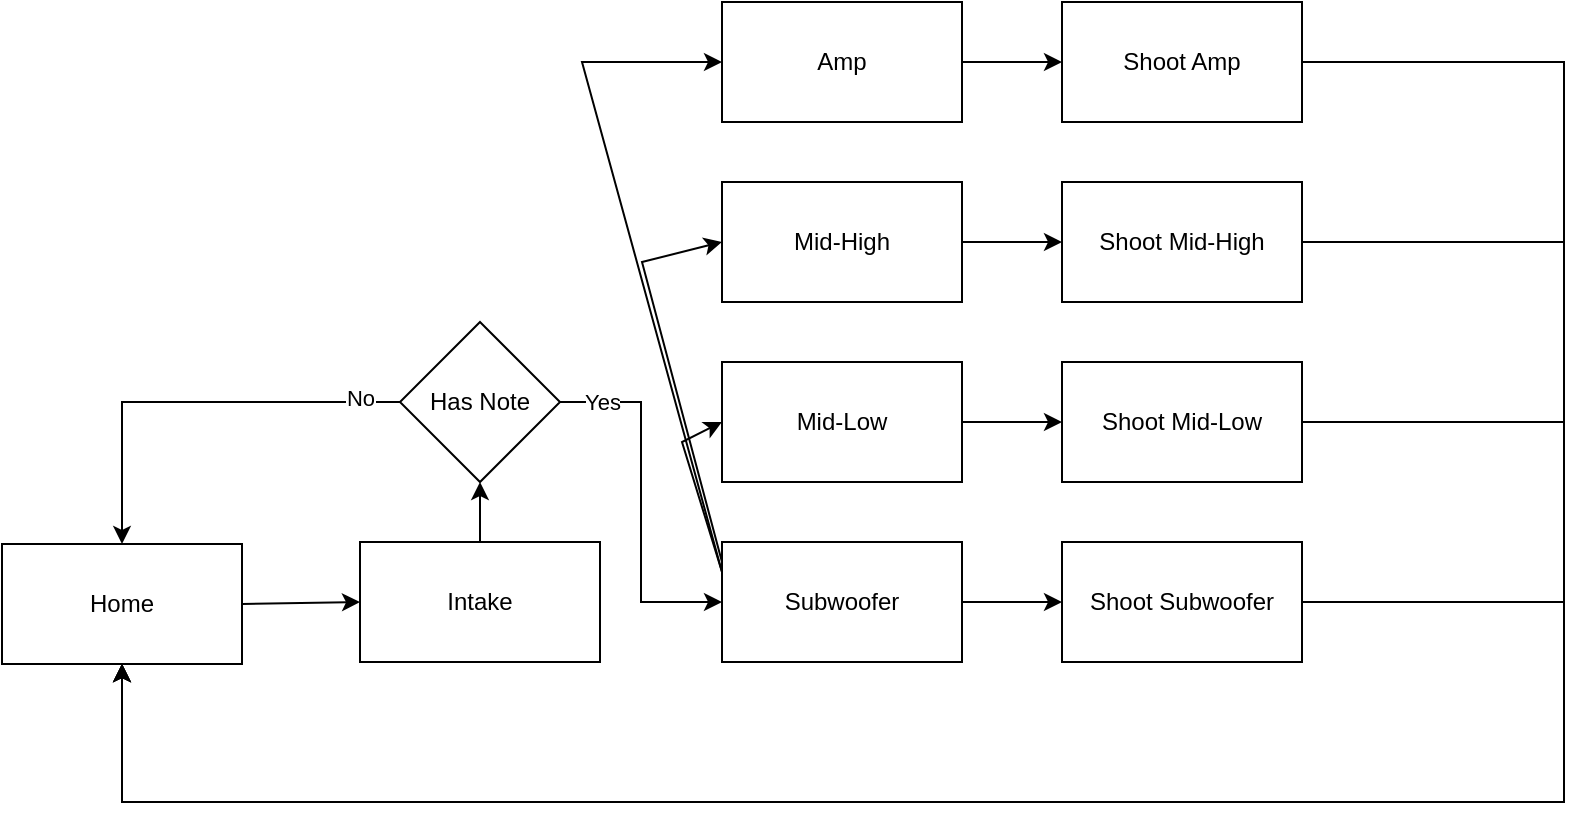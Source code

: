 <mxfile version="28.1.0">
  <diagram name="Page-1" id="zYVnt6KPceBAITwr_Y2t">
    <mxGraphModel dx="1042" dy="535" grid="1" gridSize="10" guides="1" tooltips="1" connect="1" arrows="1" fold="1" page="1" pageScale="1" pageWidth="850" pageHeight="1100" math="0" shadow="0">
      <root>
        <mxCell id="0" />
        <mxCell id="1" parent="0" />
        <mxCell id="dPG3s_r1Ieh7JRKwjJLs-1" value="Home" style="rounded=0;whiteSpace=wrap;html=1;" parent="1" vertex="1">
          <mxGeometry x="20" y="431" width="120" height="60" as="geometry" />
        </mxCell>
        <mxCell id="dPG3s_r1Ieh7JRKwjJLs-2" value="" style="endArrow=classic;html=1;rounded=0;exitX=1;exitY=0.5;exitDx=0;exitDy=0;entryX=0;entryY=0.5;entryDx=0;entryDy=0;" parent="1" source="dPG3s_r1Ieh7JRKwjJLs-1" target="dPG3s_r1Ieh7JRKwjJLs-3" edge="1">
          <mxGeometry width="50" height="50" relative="1" as="geometry">
            <mxPoint x="170" y="480" as="sourcePoint" />
            <mxPoint x="220" y="430" as="targetPoint" />
          </mxGeometry>
        </mxCell>
        <mxCell id="ooY81i_bVrjXjNpX_vrd-2" style="edgeStyle=orthogonalEdgeStyle;rounded=0;orthogonalLoop=1;jettySize=auto;html=1;" edge="1" parent="1" source="dPG3s_r1Ieh7JRKwjJLs-3" target="ooY81i_bVrjXjNpX_vrd-1">
          <mxGeometry relative="1" as="geometry" />
        </mxCell>
        <mxCell id="dPG3s_r1Ieh7JRKwjJLs-3" value="Intake" style="rounded=0;whiteSpace=wrap;html=1;" parent="1" vertex="1">
          <mxGeometry x="199" y="430" width="120" height="60" as="geometry" />
        </mxCell>
        <mxCell id="dPG3s_r1Ieh7JRKwjJLs-24" style="edgeStyle=orthogonalEdgeStyle;rounded=0;orthogonalLoop=1;jettySize=auto;html=1;exitX=1;exitY=0.5;exitDx=0;exitDy=0;entryX=0;entryY=0.5;entryDx=0;entryDy=0;" parent="1" source="dPG3s_r1Ieh7JRKwjJLs-4" target="dPG3s_r1Ieh7JRKwjJLs-19" edge="1">
          <mxGeometry relative="1" as="geometry" />
        </mxCell>
        <mxCell id="dPG3s_r1Ieh7JRKwjJLs-4" value="Amp" style="rounded=0;whiteSpace=wrap;html=1;" parent="1" vertex="1">
          <mxGeometry x="380" y="160" width="120" height="60" as="geometry" />
        </mxCell>
        <mxCell id="dPG3s_r1Ieh7JRKwjJLs-27" style="edgeStyle=orthogonalEdgeStyle;rounded=0;orthogonalLoop=1;jettySize=auto;html=1;exitX=1;exitY=0.5;exitDx=0;exitDy=0;entryX=0;entryY=0.5;entryDx=0;entryDy=0;" parent="1" source="dPG3s_r1Ieh7JRKwjJLs-5" target="dPG3s_r1Ieh7JRKwjJLs-23" edge="1">
          <mxGeometry relative="1" as="geometry" />
        </mxCell>
        <mxCell id="dPG3s_r1Ieh7JRKwjJLs-5" value="Subwoofer" style="rounded=0;whiteSpace=wrap;html=1;" parent="1" vertex="1">
          <mxGeometry x="380" y="430" width="120" height="60" as="geometry" />
        </mxCell>
        <mxCell id="dPG3s_r1Ieh7JRKwjJLs-9" value="" style="endArrow=classic;html=1;rounded=0;exitX=0;exitY=0.25;exitDx=0;exitDy=0;entryX=0;entryY=0.5;entryDx=0;entryDy=0;" parent="1" source="dPG3s_r1Ieh7JRKwjJLs-5" target="dPG3s_r1Ieh7JRKwjJLs-4" edge="1">
          <mxGeometry width="50" height="50" relative="1" as="geometry">
            <mxPoint x="450" y="300" as="sourcePoint" />
            <mxPoint x="500" y="250" as="targetPoint" />
            <Array as="points">
              <mxPoint x="310" y="190" />
            </Array>
          </mxGeometry>
        </mxCell>
        <mxCell id="dPG3s_r1Ieh7JRKwjJLs-25" style="edgeStyle=orthogonalEdgeStyle;rounded=0;orthogonalLoop=1;jettySize=auto;html=1;exitX=1;exitY=0.5;exitDx=0;exitDy=0;entryX=0;entryY=0.5;entryDx=0;entryDy=0;" parent="1" source="dPG3s_r1Ieh7JRKwjJLs-10" target="dPG3s_r1Ieh7JRKwjJLs-20" edge="1">
          <mxGeometry relative="1" as="geometry" />
        </mxCell>
        <mxCell id="dPG3s_r1Ieh7JRKwjJLs-10" value="&lt;div&gt;Mid-High&lt;/div&gt;" style="rounded=0;whiteSpace=wrap;html=1;" parent="1" vertex="1">
          <mxGeometry x="380" y="250" width="120" height="60" as="geometry" />
        </mxCell>
        <mxCell id="dPG3s_r1Ieh7JRKwjJLs-26" style="edgeStyle=orthogonalEdgeStyle;rounded=0;orthogonalLoop=1;jettySize=auto;html=1;exitX=1;exitY=0.5;exitDx=0;exitDy=0;entryX=0;entryY=0.5;entryDx=0;entryDy=0;" parent="1" source="dPG3s_r1Ieh7JRKwjJLs-12" target="dPG3s_r1Ieh7JRKwjJLs-22" edge="1">
          <mxGeometry relative="1" as="geometry" />
        </mxCell>
        <mxCell id="dPG3s_r1Ieh7JRKwjJLs-12" value="Mid-Low" style="rounded=0;whiteSpace=wrap;html=1;" parent="1" vertex="1">
          <mxGeometry x="380" y="340" width="120" height="60" as="geometry" />
        </mxCell>
        <mxCell id="dPG3s_r1Ieh7JRKwjJLs-13" value="" style="endArrow=classic;html=1;rounded=0;entryX=0;entryY=0.5;entryDx=0;entryDy=0;" parent="1" target="dPG3s_r1Ieh7JRKwjJLs-10" edge="1">
          <mxGeometry width="50" height="50" relative="1" as="geometry">
            <mxPoint x="380" y="440" as="sourcePoint" />
            <mxPoint x="360" y="250" as="targetPoint" />
            <Array as="points">
              <mxPoint x="340" y="290" />
            </Array>
          </mxGeometry>
        </mxCell>
        <mxCell id="dPG3s_r1Ieh7JRKwjJLs-14" value="" style="endArrow=classic;html=1;rounded=0;exitX=0;exitY=0.25;exitDx=0;exitDy=0;entryX=0;entryY=0.5;entryDx=0;entryDy=0;" parent="1" source="dPG3s_r1Ieh7JRKwjJLs-5" target="dPG3s_r1Ieh7JRKwjJLs-12" edge="1">
          <mxGeometry width="50" height="50" relative="1" as="geometry">
            <mxPoint x="260" y="290" as="sourcePoint" />
            <mxPoint x="310" y="240" as="targetPoint" />
            <Array as="points">
              <mxPoint x="360" y="380" />
            </Array>
          </mxGeometry>
        </mxCell>
        <mxCell id="dPG3s_r1Ieh7JRKwjJLs-28" style="edgeStyle=orthogonalEdgeStyle;rounded=0;orthogonalLoop=1;jettySize=auto;html=1;exitX=1;exitY=0.5;exitDx=0;exitDy=0;entryX=0.5;entryY=1;entryDx=0;entryDy=0;" parent="1" source="dPG3s_r1Ieh7JRKwjJLs-19" target="dPG3s_r1Ieh7JRKwjJLs-1" edge="1">
          <mxGeometry relative="1" as="geometry">
            <mxPoint x="70" y="560" as="targetPoint" />
            <Array as="points">
              <mxPoint x="801" y="190" />
              <mxPoint x="801" y="560" />
              <mxPoint x="80" y="560" />
            </Array>
          </mxGeometry>
        </mxCell>
        <mxCell id="dPG3s_r1Ieh7JRKwjJLs-19" value="&lt;div&gt;Shoot Amp&lt;/div&gt;" style="rounded=0;whiteSpace=wrap;html=1;" parent="1" vertex="1">
          <mxGeometry x="550" y="160" width="120" height="60" as="geometry" />
        </mxCell>
        <mxCell id="dPG3s_r1Ieh7JRKwjJLs-29" style="edgeStyle=orthogonalEdgeStyle;rounded=0;orthogonalLoop=1;jettySize=auto;html=1;exitX=1;exitY=0.5;exitDx=0;exitDy=0;entryX=0.5;entryY=1;entryDx=0;entryDy=0;" parent="1" source="dPG3s_r1Ieh7JRKwjJLs-20" target="dPG3s_r1Ieh7JRKwjJLs-1" edge="1">
          <mxGeometry relative="1" as="geometry">
            <mxPoint x="80" y="560" as="targetPoint" />
            <Array as="points">
              <mxPoint x="801" y="280" />
              <mxPoint x="801" y="560" />
              <mxPoint x="80" y="560" />
            </Array>
          </mxGeometry>
        </mxCell>
        <mxCell id="dPG3s_r1Ieh7JRKwjJLs-20" value="&lt;div&gt;Shoot Mid-High&lt;/div&gt;" style="rounded=0;whiteSpace=wrap;html=1;" parent="1" vertex="1">
          <mxGeometry x="550" y="250" width="120" height="60" as="geometry" />
        </mxCell>
        <mxCell id="dPG3s_r1Ieh7JRKwjJLs-30" style="edgeStyle=orthogonalEdgeStyle;rounded=0;orthogonalLoop=1;jettySize=auto;html=1;exitX=1;exitY=0.5;exitDx=0;exitDy=0;entryX=0.5;entryY=1;entryDx=0;entryDy=0;" parent="1" source="dPG3s_r1Ieh7JRKwjJLs-22" target="dPG3s_r1Ieh7JRKwjJLs-1" edge="1">
          <mxGeometry relative="1" as="geometry">
            <mxPoint x="80" y="500" as="targetPoint" />
            <Array as="points">
              <mxPoint x="801" y="370" />
              <mxPoint x="801" y="560" />
              <mxPoint x="80" y="560" />
            </Array>
          </mxGeometry>
        </mxCell>
        <mxCell id="dPG3s_r1Ieh7JRKwjJLs-22" value="&lt;div&gt;Shoot Mid-Low&lt;/div&gt;" style="rounded=0;whiteSpace=wrap;html=1;" parent="1" vertex="1">
          <mxGeometry x="550" y="340" width="120" height="60" as="geometry" />
        </mxCell>
        <mxCell id="dPG3s_r1Ieh7JRKwjJLs-31" style="edgeStyle=orthogonalEdgeStyle;rounded=0;orthogonalLoop=1;jettySize=auto;html=1;entryX=0.5;entryY=1;entryDx=0;entryDy=0;" parent="1" source="dPG3s_r1Ieh7JRKwjJLs-23" target="dPG3s_r1Ieh7JRKwjJLs-1" edge="1">
          <mxGeometry relative="1" as="geometry">
            <mxPoint x="80" y="560" as="targetPoint" />
            <Array as="points">
              <mxPoint x="801" y="460" />
              <mxPoint x="801" y="560" />
              <mxPoint x="80" y="560" />
            </Array>
          </mxGeometry>
        </mxCell>
        <mxCell id="dPG3s_r1Ieh7JRKwjJLs-23" value="&lt;div&gt;Shoot Subwoofer&lt;/div&gt;" style="rounded=0;whiteSpace=wrap;html=1;" parent="1" vertex="1">
          <mxGeometry x="550" y="430" width="120" height="60" as="geometry" />
        </mxCell>
        <mxCell id="ooY81i_bVrjXjNpX_vrd-3" style="edgeStyle=orthogonalEdgeStyle;rounded=0;orthogonalLoop=1;jettySize=auto;html=1;entryX=0.5;entryY=0;entryDx=0;entryDy=0;" edge="1" parent="1" source="ooY81i_bVrjXjNpX_vrd-1" target="dPG3s_r1Ieh7JRKwjJLs-1">
          <mxGeometry relative="1" as="geometry" />
        </mxCell>
        <mxCell id="ooY81i_bVrjXjNpX_vrd-4" value="&lt;div&gt;No&lt;/div&gt;" style="edgeLabel;html=1;align=center;verticalAlign=middle;resizable=0;points=[];" vertex="1" connectable="0" parent="ooY81i_bVrjXjNpX_vrd-3">
          <mxGeometry x="-0.209" y="-5" relative="1" as="geometry">
            <mxPoint x="63" y="3" as="offset" />
          </mxGeometry>
        </mxCell>
        <mxCell id="ooY81i_bVrjXjNpX_vrd-5" style="edgeStyle=orthogonalEdgeStyle;rounded=0;orthogonalLoop=1;jettySize=auto;html=1;entryX=0;entryY=0.5;entryDx=0;entryDy=0;" edge="1" parent="1" source="ooY81i_bVrjXjNpX_vrd-1" target="dPG3s_r1Ieh7JRKwjJLs-5">
          <mxGeometry relative="1" as="geometry" />
        </mxCell>
        <mxCell id="ooY81i_bVrjXjNpX_vrd-6" value="Yes" style="edgeLabel;html=1;align=center;verticalAlign=middle;resizable=0;points=[];" vertex="1" connectable="0" parent="ooY81i_bVrjXjNpX_vrd-5">
          <mxGeometry x="-0.32" y="5" relative="1" as="geometry">
            <mxPoint x="-25" y="-21" as="offset" />
          </mxGeometry>
        </mxCell>
        <mxCell id="ooY81i_bVrjXjNpX_vrd-1" value="Has Note" style="rhombus;whiteSpace=wrap;html=1;" vertex="1" parent="1">
          <mxGeometry x="219" y="320" width="80" height="80" as="geometry" />
        </mxCell>
      </root>
    </mxGraphModel>
  </diagram>
</mxfile>
